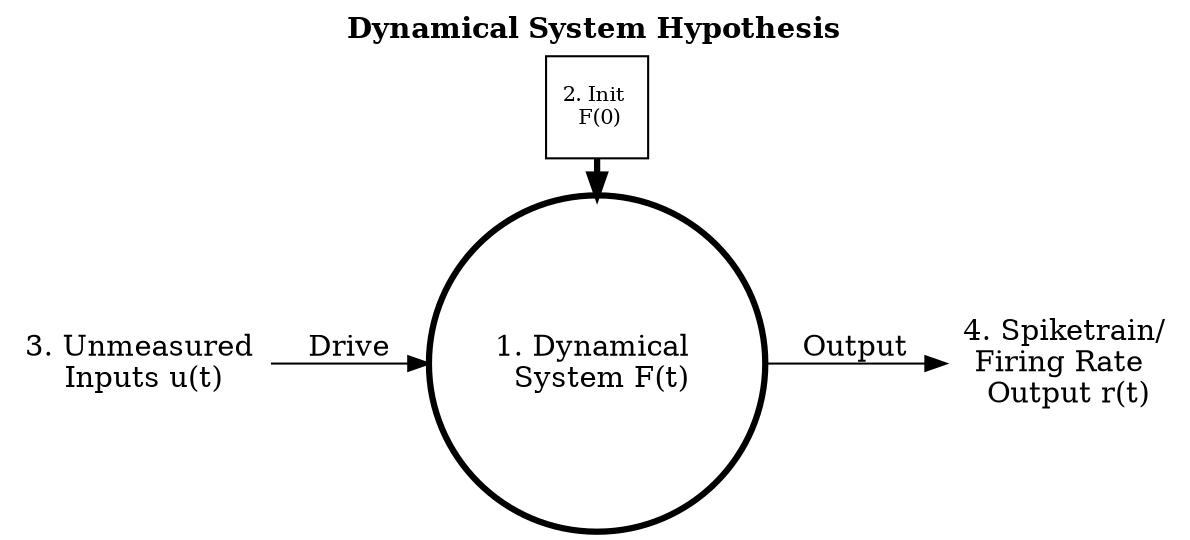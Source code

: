 digraph D { 
    dpi=300
    rankdir=LR
    {rank=same
    n1 [shape=plaintext,label="3. Unmeasured\n Inputs u(t)", width=1.4]}

    {rank=same 
    n4 [shape=square,fontsize=10,label="2. Init \n F(0)"]
    n2 [shape=circle,label="1. Dynamical \n System F(t)", penwidth=3]}

	{rank=same
    n3 [shape=plaintext, label="4. Spiketrain/\nFiring Rate \n Output r(t)", width=1.4]}
    
    n4 -> n2 [penwidth=3,minlen=0.05]
    n1 -> n2 [label="Drive"]
    n2 -> n3 [label="Output"]

    labelloc="t";
    label=<<B>Dynamical System Hypothesis</B>>;
}
